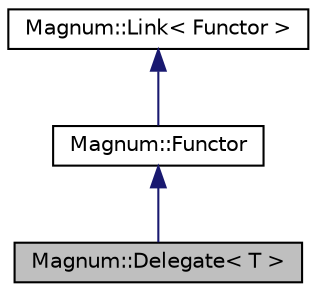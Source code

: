 digraph "Magnum::Delegate&lt; T &gt;"
{
  edge [fontname="Helvetica",fontsize="10",labelfontname="Helvetica",labelfontsize="10"];
  node [fontname="Helvetica",fontsize="10",shape=record];
  Node1 [label="Magnum::Delegate\< T \>",height=0.2,width=0.4,color="black", fillcolor="grey75", style="filled", fontcolor="black"];
  Node2 -> Node1 [dir="back",color="midnightblue",fontsize="10",style="solid"];
  Node2 [label="Magnum::Functor",height=0.2,width=0.4,color="black", fillcolor="white", style="filled",URL="$class_magnum_1_1_functor.html"];
  Node3 -> Node2 [dir="back",color="midnightblue",fontsize="10",style="solid"];
  Node3 [label="Magnum::Link\< Functor \>",height=0.2,width=0.4,color="black", fillcolor="white", style="filled",URL="$class_magnum_1_1_link.html"];
}
